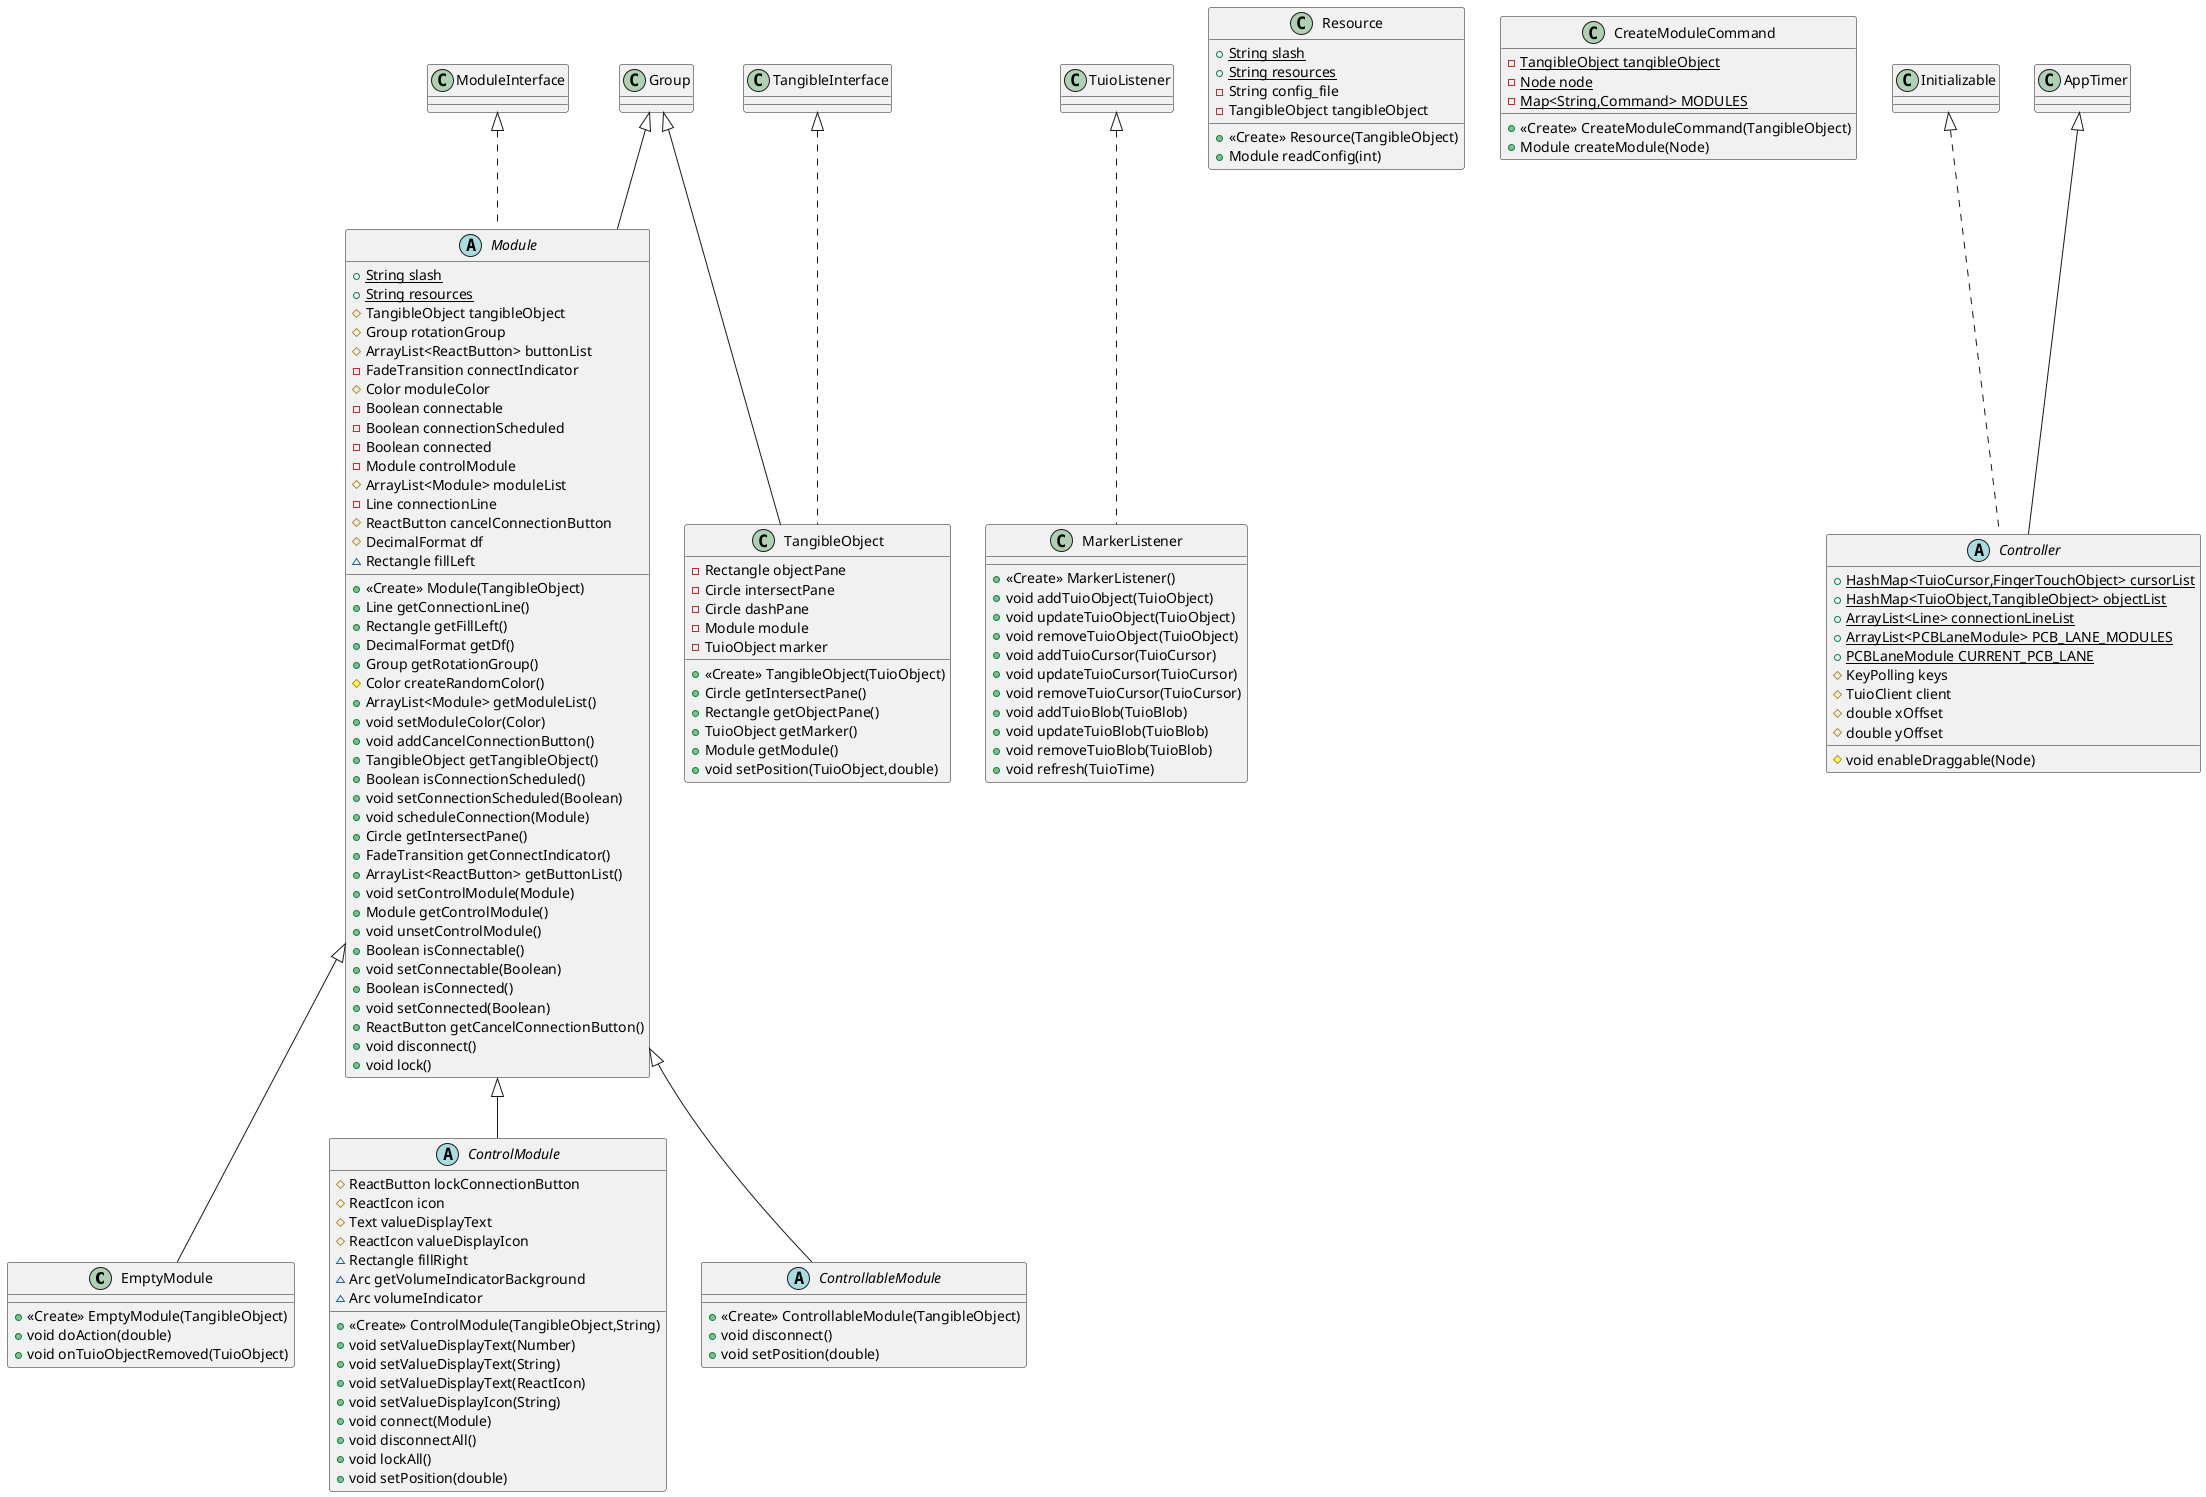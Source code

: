 @startuml
class EmptyModule {
+ <<Create>> EmptyModule(TangibleObject)
+ void doAction(double)
+ void onTuioObjectRemoved(TuioObject)
}
class MarkerListener {
+ <<Create>> MarkerListener()
+ void addTuioObject(TuioObject)
+ void updateTuioObject(TuioObject)
+ void removeTuioObject(TuioObject)
+ void addTuioCursor(TuioCursor)
+ void updateTuioCursor(TuioCursor)
+ void removeTuioCursor(TuioCursor)
+ void addTuioBlob(TuioBlob)
+ void updateTuioBlob(TuioBlob)
+ void removeTuioBlob(TuioBlob)
+ void refresh(TuioTime)
}
abstract class ControlModule {
# ReactButton lockConnectionButton
# ReactIcon icon
# Text valueDisplayText
# ReactIcon valueDisplayIcon
~ Rectangle fillRight
~ Arc getVolumeIndicatorBackground
~ Arc volumeIndicator
+ <<Create>> ControlModule(TangibleObject,String)
+ void setValueDisplayText(Number)
+ void setValueDisplayText(String)
+ void setValueDisplayText(ReactIcon)
+ void setValueDisplayIcon(String)
+ void connect(Module)
+ void disconnectAll()
+ void lockAll()
+ void setPosition(double)
}
class Resource {
+ {static} String slash
+ {static} String resources
- String config_file
- TangibleObject tangibleObject
+ <<Create>> Resource(TangibleObject)
+ Module readConfig(int)
}
abstract class Module {
+ {static} String slash
+ {static} String resources
# TangibleObject tangibleObject
# Group rotationGroup
# ArrayList<ReactButton> buttonList
- FadeTransition connectIndicator
# Color moduleColor
- Boolean connectable
- Boolean connectionScheduled
- Boolean connected
- Module controlModule
# ArrayList<Module> moduleList
- Line connectionLine
# ReactButton cancelConnectionButton
# DecimalFormat df
~ Rectangle fillLeft
+ <<Create>> Module(TangibleObject)
+ Line getConnectionLine()
+ Rectangle getFillLeft()
+ DecimalFormat getDf()
+ Group getRotationGroup()
# Color createRandomColor()
+ ArrayList<Module> getModuleList()
+ void setModuleColor(Color)
+ void addCancelConnectionButton()
+ TangibleObject getTangibleObject()
+ Boolean isConnectionScheduled()
+ void setConnectionScheduled(Boolean)
+ void scheduleConnection(Module)
+ Circle getIntersectPane()
+ FadeTransition getConnectIndicator()
+ ArrayList<ReactButton> getButtonList()
+ void setControlModule(Module)
+ Module getControlModule()
+ void unsetControlModule()
+ Boolean isConnectable()
+ void setConnectable(Boolean)
+ Boolean isConnected()
+ void setConnected(Boolean)
+ ReactButton getCancelConnectionButton()
+ void disconnect()
+ void lock()
}
class TangibleObject {
- Rectangle objectPane
- Circle intersectPane
- Circle dashPane
- Module module
- TuioObject marker
+ <<Create>> TangibleObject(TuioObject)
+ Circle getIntersectPane()
+ Rectangle getObjectPane()
+ TuioObject getMarker()
+ Module getModule()
+ void setPosition(TuioObject,double)
}
abstract class ControllableModule {
+ <<Create>> ControllableModule(TangibleObject)
+ void disconnect()
+ void setPosition(double)
}
class CreateModuleCommand {
- {static} TangibleObject tangibleObject
- {static} Node node
- {static} Map<String,Command> MODULES
+ <<Create>> CreateModuleCommand(TangibleObject)
+ Module createModule(Node)
}
abstract class Controller {
+ {static} HashMap<TuioCursor,FingerTouchObject> cursorList
+ {static} HashMap<TuioObject,TangibleObject> objectList
+ {static} ArrayList<Line> connectionLineList
+ {static} ArrayList<PCBLaneModule> PCB_LANE_MODULES
+ {static} PCBLaneModule CURRENT_PCB_LANE
# KeyPolling keys
# TuioClient client
# double xOffset
# double yOffset
# void enableDraggable(Node)
}


Module <|-- EmptyModule
TuioListener <|.. MarkerListener
Module <|-- ControlModule
ModuleInterface <|.. Module
Group <|-- Module
TangibleInterface <|.. TangibleObject
Group <|-- TangibleObject
Module <|-- ControllableModule
Initializable <|.. Controller
AppTimer <|-- Controller
@enduml